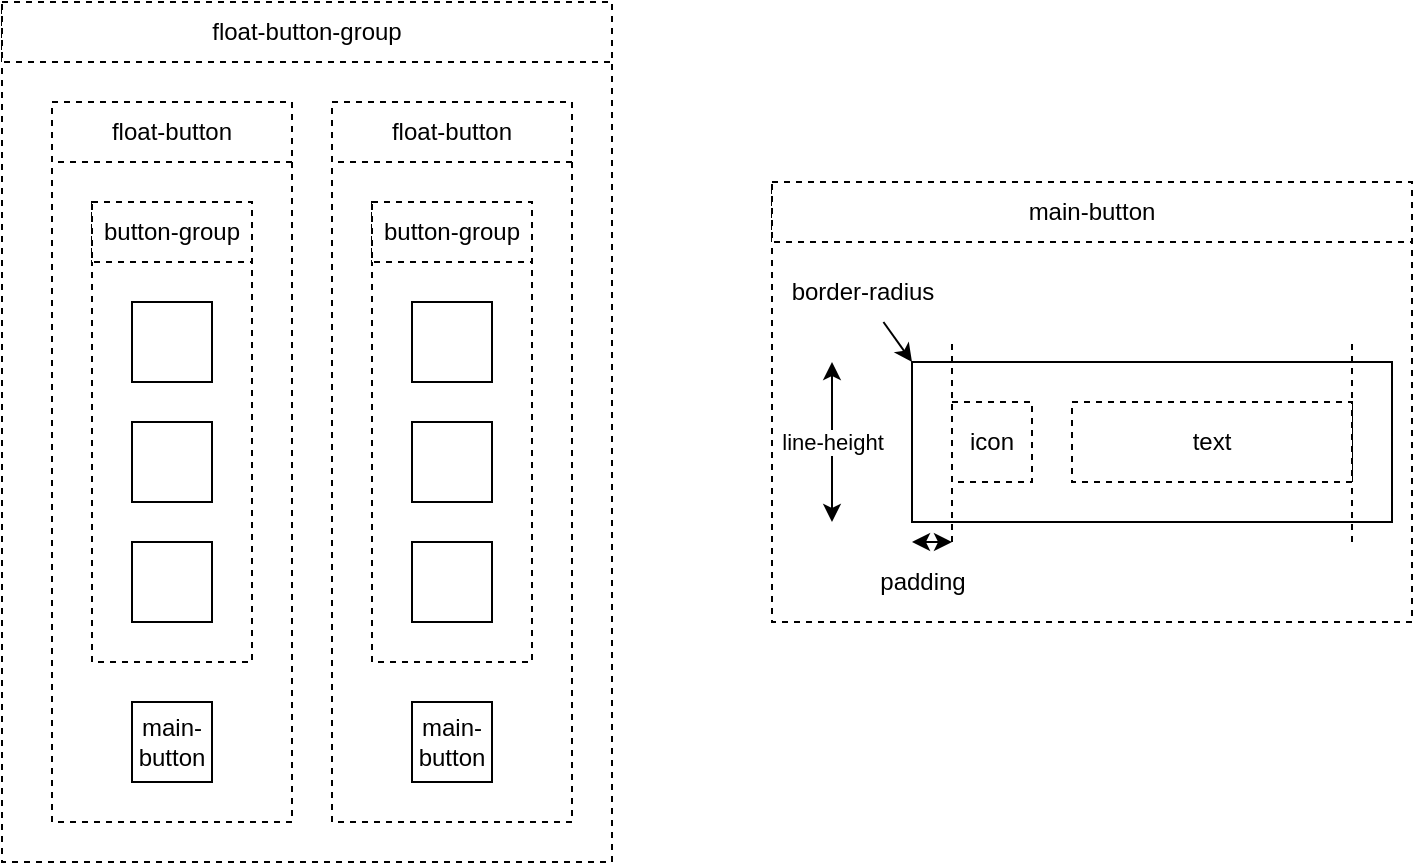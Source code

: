 <mxfile>
    <diagram id="AxSvs8buBkBWBUm-nVVV" name="第 1 页">
        <mxGraphModel dx="1371" dy="934" grid="1" gridSize="10" guides="1" tooltips="1" connect="1" arrows="1" fold="1" page="1" pageScale="1" pageWidth="827" pageHeight="1169" math="0" shadow="0">
            <root>
                <mxCell id="0"/>
                <mxCell id="1" parent="0"/>
                <mxCell id="43" value="" style="rounded=0;whiteSpace=wrap;html=1;dashed=1;" vertex="1" parent="1">
                    <mxGeometry x="475" y="140" width="320" height="220" as="geometry"/>
                </mxCell>
                <mxCell id="28" value="" style="rounded=0;whiteSpace=wrap;html=1;dashed=1;" parent="1" vertex="1">
                    <mxGeometry x="90" y="50" width="305" height="430" as="geometry"/>
                </mxCell>
                <mxCell id="9" value="" style="rounded=0;whiteSpace=wrap;html=1;dashed=1;" parent="1" vertex="1">
                    <mxGeometry x="115" y="100" width="120" height="360" as="geometry"/>
                </mxCell>
                <mxCell id="3" value="" style="rounded=0;whiteSpace=wrap;html=1;dashed=1;" parent="1" vertex="1">
                    <mxGeometry x="135" y="150" width="80" height="230" as="geometry"/>
                </mxCell>
                <mxCell id="2" value="" style="rounded=0;whiteSpace=wrap;html=1;" parent="1" vertex="1">
                    <mxGeometry x="155" y="320" width="40" height="40" as="geometry"/>
                </mxCell>
                <mxCell id="4" value="" style="rounded=0;whiteSpace=wrap;html=1;" parent="1" vertex="1">
                    <mxGeometry x="155" y="260" width="40" height="40" as="geometry"/>
                </mxCell>
                <mxCell id="5" value="" style="rounded=0;whiteSpace=wrap;html=1;" parent="1" vertex="1">
                    <mxGeometry x="155" y="200" width="40" height="40" as="geometry"/>
                </mxCell>
                <mxCell id="6" value="button-group" style="whiteSpace=wrap;html=1;dashed=1;" parent="1" vertex="1">
                    <mxGeometry x="135" y="150" width="80" height="30" as="geometry"/>
                </mxCell>
                <mxCell id="7" value="main-button" style="rounded=0;whiteSpace=wrap;html=1;" parent="1" vertex="1">
                    <mxGeometry x="155" y="400" width="40" height="40" as="geometry"/>
                </mxCell>
                <mxCell id="10" value="float-button" style="rounded=0;whiteSpace=wrap;html=1;dashed=1;" parent="1" vertex="1">
                    <mxGeometry x="115" y="100" width="120" height="30" as="geometry"/>
                </mxCell>
                <mxCell id="20" value="" style="rounded=0;whiteSpace=wrap;html=1;dashed=1;" parent="1" vertex="1">
                    <mxGeometry x="255" y="100" width="120" height="360" as="geometry"/>
                </mxCell>
                <mxCell id="21" value="" style="rounded=0;whiteSpace=wrap;html=1;dashed=1;" parent="1" vertex="1">
                    <mxGeometry x="275" y="150" width="80" height="230" as="geometry"/>
                </mxCell>
                <mxCell id="22" value="" style="rounded=0;whiteSpace=wrap;html=1;" parent="1" vertex="1">
                    <mxGeometry x="295" y="320" width="40" height="40" as="geometry"/>
                </mxCell>
                <mxCell id="23" value="" style="rounded=0;whiteSpace=wrap;html=1;" parent="1" vertex="1">
                    <mxGeometry x="295" y="260" width="40" height="40" as="geometry"/>
                </mxCell>
                <mxCell id="24" value="" style="rounded=0;whiteSpace=wrap;html=1;" parent="1" vertex="1">
                    <mxGeometry x="295" y="200" width="40" height="40" as="geometry"/>
                </mxCell>
                <mxCell id="25" value="button-group" style="whiteSpace=wrap;html=1;dashed=1;" parent="1" vertex="1">
                    <mxGeometry x="275" y="150" width="80" height="30" as="geometry"/>
                </mxCell>
                <mxCell id="26" value="main-button" style="rounded=0;whiteSpace=wrap;html=1;" parent="1" vertex="1">
                    <mxGeometry x="295" y="400" width="40" height="40" as="geometry"/>
                </mxCell>
                <mxCell id="27" value="float-button" style="rounded=0;whiteSpace=wrap;html=1;dashed=1;" parent="1" vertex="1">
                    <mxGeometry x="255" y="100" width="120" height="30" as="geometry"/>
                </mxCell>
                <mxCell id="29" value="float-button-group" style="rounded=0;whiteSpace=wrap;html=1;dashed=1;" parent="1" vertex="1">
                    <mxGeometry x="90" y="50" width="305" height="30" as="geometry"/>
                </mxCell>
                <mxCell id="31" value="" style="rounded=0;whiteSpace=wrap;html=1;" vertex="1" parent="1">
                    <mxGeometry x="545" y="230" width="240" height="80" as="geometry"/>
                </mxCell>
                <mxCell id="32" value="" style="endArrow=classic;startArrow=classic;html=1;" edge="1" parent="1">
                    <mxGeometry width="50" height="50" relative="1" as="geometry">
                        <mxPoint x="505" y="310" as="sourcePoint"/>
                        <mxPoint x="505" y="230" as="targetPoint"/>
                    </mxGeometry>
                </mxCell>
                <mxCell id="33" value="line-height" style="edgeLabel;html=1;align=center;verticalAlign=middle;resizable=0;points=[];" vertex="1" connectable="0" parent="32">
                    <mxGeometry x="-0.439" y="-2" relative="1" as="geometry">
                        <mxPoint x="-2" y="-18" as="offset"/>
                    </mxGeometry>
                </mxCell>
                <mxCell id="34" value="" style="endArrow=none;dashed=1;html=1;" edge="1" parent="1">
                    <mxGeometry width="50" height="50" relative="1" as="geometry">
                        <mxPoint x="565" y="320" as="sourcePoint"/>
                        <mxPoint x="565" y="220" as="targetPoint"/>
                    </mxGeometry>
                </mxCell>
                <mxCell id="35" value="" style="endArrow=none;dashed=1;html=1;" edge="1" parent="1">
                    <mxGeometry width="50" height="50" relative="1" as="geometry">
                        <mxPoint x="765" y="320" as="sourcePoint"/>
                        <mxPoint x="765" y="220" as="targetPoint"/>
                    </mxGeometry>
                </mxCell>
                <mxCell id="36" value="" style="endArrow=classic;startArrow=classic;html=1;" edge="1" parent="1">
                    <mxGeometry width="50" height="50" relative="1" as="geometry">
                        <mxPoint x="545" y="320" as="sourcePoint"/>
                        <mxPoint x="565" y="320" as="targetPoint"/>
                    </mxGeometry>
                </mxCell>
                <mxCell id="37" value="padding" style="text;html=1;align=center;verticalAlign=middle;resizable=0;points=[];autosize=1;strokeColor=none;fillColor=none;" vertex="1" parent="1">
                    <mxGeometry x="515" y="325" width="70" height="30" as="geometry"/>
                </mxCell>
                <mxCell id="38" value="icon" style="rounded=0;whiteSpace=wrap;html=1;dashed=1;" vertex="1" parent="1">
                    <mxGeometry x="565" y="250" width="40" height="40" as="geometry"/>
                </mxCell>
                <mxCell id="39" value="text" style="rounded=0;whiteSpace=wrap;html=1;dashed=1;" vertex="1" parent="1">
                    <mxGeometry x="625" y="250" width="140" height="40" as="geometry"/>
                </mxCell>
                <mxCell id="40" value="" style="endArrow=classic;html=1;entryX=0;entryY=0;entryDx=0;entryDy=0;" edge="1" parent="1" source="41" target="31">
                    <mxGeometry width="50" height="50" relative="1" as="geometry">
                        <mxPoint x="695" y="100" as="sourcePoint"/>
                        <mxPoint x="865" y="170" as="targetPoint"/>
                    </mxGeometry>
                </mxCell>
                <mxCell id="41" value="border-radius" style="text;html=1;align=center;verticalAlign=middle;resizable=0;points=[];autosize=1;strokeColor=none;fillColor=none;" vertex="1" parent="1">
                    <mxGeometry x="475" y="180" width="90" height="30" as="geometry"/>
                </mxCell>
                <mxCell id="42" value="main-button" style="rounded=0;whiteSpace=wrap;html=1;dashed=1;" vertex="1" parent="1">
                    <mxGeometry x="475" y="140" width="320" height="30" as="geometry"/>
                </mxCell>
            </root>
        </mxGraphModel>
    </diagram>
</mxfile>
